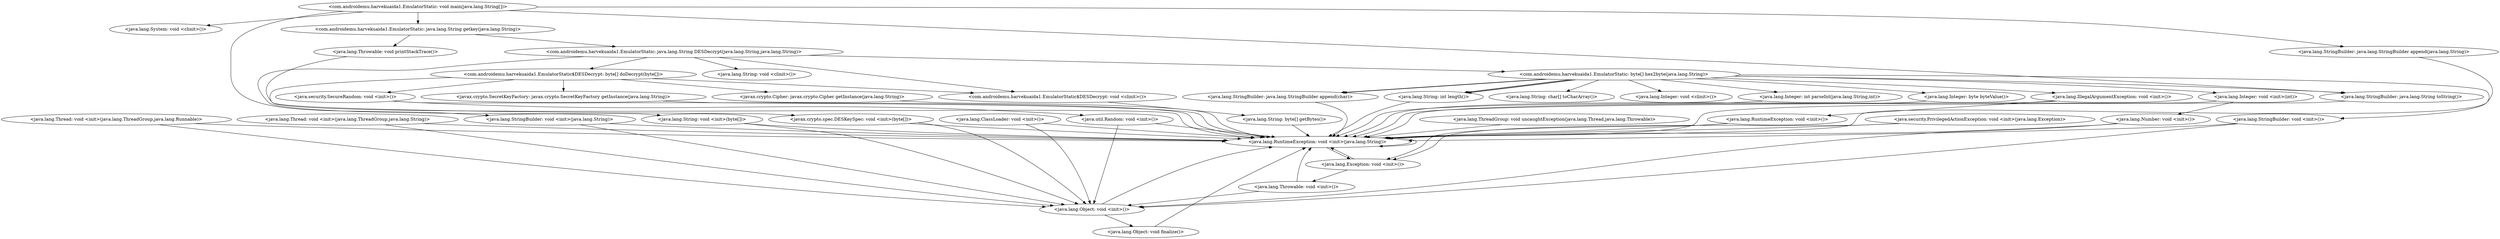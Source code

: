 digraph CallGraph {
"<com.androidemu.harvekuaida1.EmulatorStatic: void main(java.lang.String[])>" -> "<java.lang.System: void <clinit>()>";
"<com.androidemu.harvekuaida1.EmulatorStatic: void main(java.lang.String[])>" -> "<com.androidemu.harvekuaida1.EmulatorStatic: java.lang.String getkey(java.lang.String)>";
"<com.androidemu.harvekuaida1.EmulatorStatic: void main(java.lang.String[])>" -> "<java.lang.StringBuilder: void <init>(java.lang.String)>";
"<java.lang.ThreadGroup: void uncaughtException(java.lang.Thread,java.lang.Throwable)>" -> "<java.lang.RuntimeException: void <init>(java.lang.String)>";
"<java.lang.ClassLoader: void <init>()>" -> "<java.lang.Object: void <init>()>";
"<java.lang.ClassLoader: void <init>()>" -> "<java.lang.RuntimeException: void <init>(java.lang.String)>";
"<java.security.PrivilegedActionException: void <init>(java.lang.Exception)>" -> "<java.lang.Exception: void <init>()>";
"<java.security.PrivilegedActionException: void <init>(java.lang.Exception)>" -> "<java.lang.RuntimeException: void <init>(java.lang.String)>";
"<java.lang.Thread: void <init>(java.lang.ThreadGroup,java.lang.Runnable)>" -> "<java.lang.Object: void <init>()>";
"<java.lang.Thread: void <init>(java.lang.ThreadGroup,java.lang.Runnable)>" -> "<java.lang.RuntimeException: void <init>(java.lang.String)>";
"<java.lang.Thread: void <init>(java.lang.ThreadGroup,java.lang.String)>" -> "<java.lang.Object: void <init>()>";
"<java.lang.Thread: void <init>(java.lang.ThreadGroup,java.lang.String)>" -> "<java.lang.RuntimeException: void <init>(java.lang.String)>";
"<com.androidemu.harvekuaida1.EmulatorStatic: java.lang.String getkey(java.lang.String)>" -> "<com.androidemu.harvekuaida1.EmulatorStatic: java.lang.String DESDecrypt(java.lang.String,java.lang.String)>";
"<java.lang.StringBuilder: void <init>(java.lang.String)>" -> "<java.lang.Object: void <init>()>";
"<java.lang.StringBuilder: void <init>(java.lang.String)>" -> "<java.lang.RuntimeException: void <init>(java.lang.String)>";
"<java.lang.RuntimeException: void <init>(java.lang.String)>" -> "<java.lang.Exception: void <init>()>";
"<java.lang.RuntimeException: void <init>(java.lang.String)>" -> "<java.lang.RuntimeException: void <init>(java.lang.String)>";
"<java.lang.Object: void <init>()>" -> "<java.lang.Object: void finalize()>";
"<java.lang.Object: void <init>()>" -> "<java.lang.RuntimeException: void <init>(java.lang.String)>";
"<java.lang.Exception: void <init>()>" -> "<java.lang.Throwable: void <init>()>";
"<java.lang.Exception: void <init>()>" -> "<java.lang.RuntimeException: void <init>(java.lang.String)>";
"<com.androidemu.harvekuaida1.EmulatorStatic: java.lang.String DESDecrypt(java.lang.String,java.lang.String)>" -> "<com.androidemu.harvekuaida1.EmulatorStatic$DESDecrypt: void <clinit>()>";
"<com.androidemu.harvekuaida1.EmulatorStatic: java.lang.String DESDecrypt(java.lang.String,java.lang.String)>" -> "<java.lang.String: void <init>(byte[])>";
"<com.androidemu.harvekuaida1.EmulatorStatic: java.lang.String DESDecrypt(java.lang.String,java.lang.String)>" -> "<com.androidemu.harvekuaida1.EmulatorStatic$DESDecrypt: byte[] doDecrypt(byte[])>";
"<com.androidemu.harvekuaida1.EmulatorStatic: java.lang.String DESDecrypt(java.lang.String,java.lang.String)>" -> "<com.androidemu.harvekuaida1.EmulatorStatic: byte[] hex2byte(java.lang.String)>";
"<com.androidemu.harvekuaida1.EmulatorStatic: java.lang.String DESDecrypt(java.lang.String,java.lang.String)>" -> "<java.lang.String: void <clinit>()>";
"<java.lang.Object: void finalize()>" -> "<java.lang.RuntimeException: void <init>(java.lang.String)>";
"<java.lang.Throwable: void <init>()>" -> "<java.lang.Object: void <init>()>";
"<java.lang.Throwable: void <init>()>" -> "<java.lang.RuntimeException: void <init>(java.lang.String)>";
"<java.lang.String: void <init>(byte[])>" -> "<java.lang.Object: void <init>()>";
"<java.lang.String: void <init>(byte[])>" -> "<java.lang.RuntimeException: void <init>(java.lang.String)>";
"<com.androidemu.harvekuaida1.EmulatorStatic$DESDecrypt: byte[] doDecrypt(byte[])>" -> "<com.androidemu.harvekuaida1.EmulatorStatic$DESDecrypt: void <clinit>()>";
"<com.androidemu.harvekuaida1.EmulatorStatic$DESDecrypt: byte[] doDecrypt(byte[])>" -> "<javax.crypto.Cipher: javax.crypto.Cipher getInstance(java.lang.String)>";
"<com.androidemu.harvekuaida1.EmulatorStatic$DESDecrypt: byte[] doDecrypt(byte[])>" -> "<javax.crypto.SecretKeyFactory: javax.crypto.SecretKeyFactory getInstance(java.lang.String)>";
"<com.androidemu.harvekuaida1.EmulatorStatic$DESDecrypt: byte[] doDecrypt(byte[])>" -> "<javax.crypto.spec.DESKeySpec: void <init>(byte[])>";
"<com.androidemu.harvekuaida1.EmulatorStatic$DESDecrypt: byte[] doDecrypt(byte[])>" -> "<java.security.SecureRandom: void <init>()>";
"<com.androidemu.harvekuaida1.EmulatorStatic: byte[] hex2byte(java.lang.String)>" -> "<java.lang.Integer: void <clinit>()>";
"<com.androidemu.harvekuaida1.EmulatorStatic: byte[] hex2byte(java.lang.String)>" -> "<java.lang.Integer: void <init>(int)>";
"<com.androidemu.harvekuaida1.EmulatorStatic: byte[] hex2byte(java.lang.String)>" -> "<java.lang.Integer: int parseInt(java.lang.String,int)>";
"<com.androidemu.harvekuaida1.EmulatorStatic: byte[] hex2byte(java.lang.String)>" -> "<java.lang.StringBuilder: void <init>()>";
"<com.androidemu.harvekuaida1.EmulatorStatic: byte[] hex2byte(java.lang.String)>" -> "<java.lang.IllegalArgumentException: void <init>()>";
"<javax.crypto.Cipher: javax.crypto.Cipher getInstance(java.lang.String)>" -> "<java.lang.RuntimeException: void <init>(java.lang.String)>";
"<javax.crypto.SecretKeyFactory: javax.crypto.SecretKeyFactory getInstance(java.lang.String)>" -> "<java.lang.RuntimeException: void <init>(java.lang.String)>";
"<javax.crypto.spec.DESKeySpec: void <init>(byte[])>" -> "<java.lang.Object: void <init>()>";
"<javax.crypto.spec.DESKeySpec: void <init>(byte[])>" -> "<java.lang.RuntimeException: void <init>(java.lang.String)>";
"<java.security.SecureRandom: void <init>()>" -> "<java.util.Random: void <init>()>";
"<java.security.SecureRandom: void <init>()>" -> "<java.lang.RuntimeException: void <init>(java.lang.String)>";
"<java.lang.Integer: void <init>(int)>" -> "<java.lang.Number: void <init>()>";
"<java.lang.Integer: void <init>(int)>" -> "<java.lang.RuntimeException: void <init>(java.lang.String)>";
"<java.lang.Integer: int parseInt(java.lang.String,int)>" -> "<java.lang.RuntimeException: void <init>(java.lang.String)>";
"<java.lang.StringBuilder: void <init>()>" -> "<java.lang.Object: void <init>()>";
"<java.lang.StringBuilder: void <init>()>" -> "<java.lang.RuntimeException: void <init>(java.lang.String)>";
"<java.lang.IllegalArgumentException: void <init>()>" -> "<java.lang.RuntimeException: void <init>()>";
"<java.lang.IllegalArgumentException: void <init>()>" -> "<java.lang.RuntimeException: void <init>(java.lang.String)>";
"<java.util.Random: void <init>()>" -> "<java.lang.Object: void <init>()>";
"<java.util.Random: void <init>()>" -> "<java.lang.RuntimeException: void <init>(java.lang.String)>";
"<java.lang.Number: void <init>()>" -> "<java.lang.Object: void <init>()>";
"<java.lang.Number: void <init>()>" -> "<java.lang.RuntimeException: void <init>(java.lang.String)>";
"<java.lang.RuntimeException: void <init>()>" -> "<java.lang.Exception: void <init>()>";
"<java.lang.RuntimeException: void <init>()>" -> "<java.lang.RuntimeException: void <init>(java.lang.String)>";
"<com.androidemu.harvekuaida1.EmulatorStatic: byte[] hex2byte(java.lang.String)>" -> "<java.lang.Integer: byte byteValue()>";
"<java.lang.Integer: byte byteValue()>" -> "<java.lang.RuntimeException: void <init>(java.lang.String)>";
"<com.androidemu.harvekuaida1.EmulatorStatic: byte[] hex2byte(java.lang.String)>" -> "<java.lang.StringBuilder: java.lang.StringBuilder append(char)>";
"<com.androidemu.harvekuaida1.EmulatorStatic: byte[] hex2byte(java.lang.String)>" -> "<java.lang.StringBuilder: java.lang.StringBuilder append(char)>";
"<com.androidemu.harvekuaida1.EmulatorStatic: byte[] hex2byte(java.lang.String)>" -> "<java.lang.StringBuilder: java.lang.String toString()>";
"<java.lang.StringBuilder: java.lang.StringBuilder append(char)>" -> "<java.lang.RuntimeException: void <init>(java.lang.String)>";
"<java.lang.StringBuilder: java.lang.String toString()>" -> "<java.lang.RuntimeException: void <init>(java.lang.String)>";
"<com.androidemu.harvekuaida1.EmulatorStatic$DESDecrypt: void <clinit>()>" -> "<java.lang.String: byte[] getBytes()>";
"<java.lang.String: byte[] getBytes()>" -> "<java.lang.RuntimeException: void <init>(java.lang.String)>";
"<com.androidemu.harvekuaida1.EmulatorStatic: byte[] hex2byte(java.lang.String)>" -> "<java.lang.String: int length()>";
"<com.androidemu.harvekuaida1.EmulatorStatic: byte[] hex2byte(java.lang.String)>" -> "<java.lang.String: char[] toCharArray()>";
"<com.androidemu.harvekuaida1.EmulatorStatic: byte[] hex2byte(java.lang.String)>" -> "<java.lang.String: int length()>";
"<com.androidemu.harvekuaida1.EmulatorStatic: byte[] hex2byte(java.lang.String)>" -> "<java.lang.String: int length()>";
"<java.lang.String: int length()>" -> "<java.lang.RuntimeException: void <init>(java.lang.String)>";
"<com.androidemu.harvekuaida1.EmulatorStatic: java.lang.String getkey(java.lang.String)>" -> "<java.lang.Throwable: void printStackTrace()>";
"<java.lang.Throwable: void printStackTrace()>" -> "<java.lang.RuntimeException: void <init>(java.lang.String)>";
"<com.androidemu.harvekuaida1.EmulatorStatic: void main(java.lang.String[])>" -> "<java.lang.StringBuilder: java.lang.StringBuilder append(java.lang.String)>";
"<com.androidemu.harvekuaida1.EmulatorStatic: void main(java.lang.String[])>" -> "<java.lang.StringBuilder: java.lang.String toString()>";
"<java.lang.StringBuilder: java.lang.StringBuilder append(java.lang.String)>" -> "<java.lang.RuntimeException: void <init>(java.lang.String)>";
}
